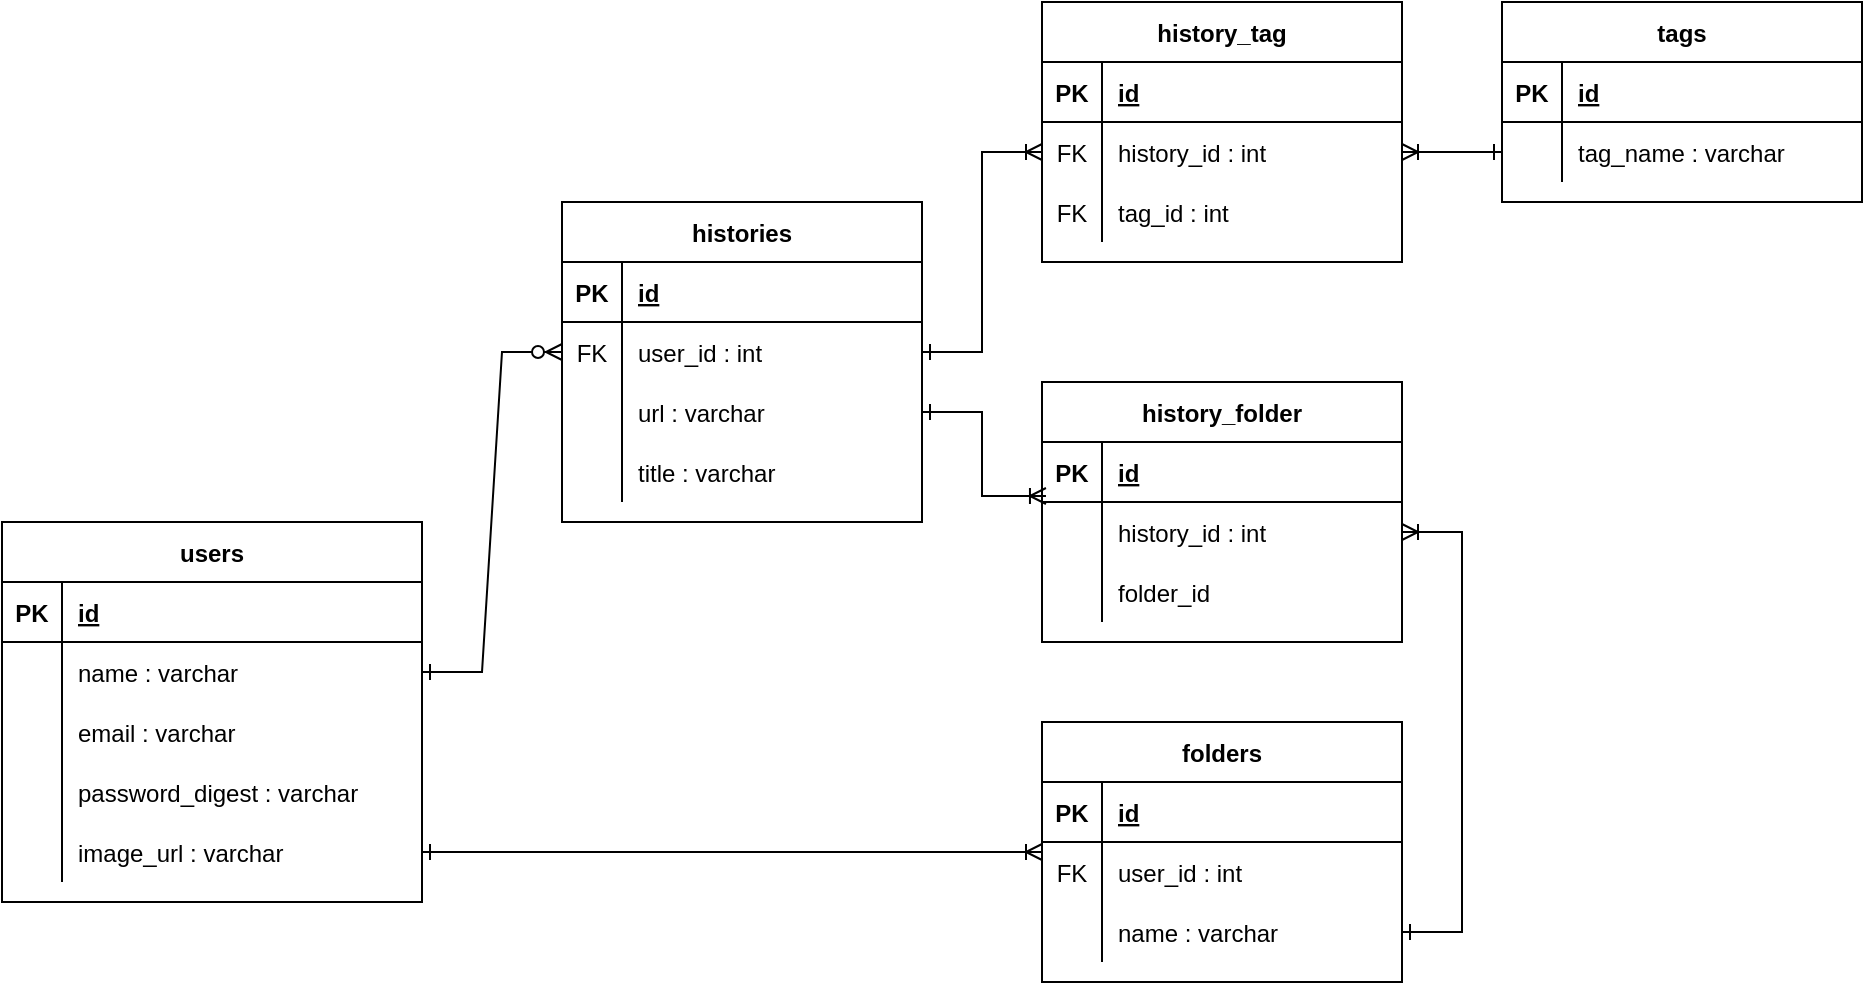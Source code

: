 <mxfile version="14.6.13" type="device"><diagram id="f1ENP03TkkGsrO8ssQll" name="ページ1"><mxGraphModel dx="1152" dy="631" grid="1" gridSize="10" guides="1" tooltips="1" connect="1" arrows="1" fold="1" page="1" pageScale="1" pageWidth="1169" pageHeight="827" math="0" shadow="0"><root><mxCell id="0"/><mxCell id="1" parent="0"/><mxCell id="jcY1KbFBe8vteLuHe2fy-1" value="users" style="shape=table;startSize=30;container=1;collapsible=1;childLayout=tableLayout;fixedRows=1;rowLines=0;fontStyle=1;align=center;resizeLast=1;" parent="1" vertex="1"><mxGeometry x="120" y="440" width="210" height="190" as="geometry"/></mxCell><mxCell id="jcY1KbFBe8vteLuHe2fy-2" value="" style="shape=partialRectangle;collapsible=0;dropTarget=0;pointerEvents=0;fillColor=none;top=0;left=0;bottom=1;right=0;points=[[0,0.5],[1,0.5]];portConstraint=eastwest;" parent="jcY1KbFBe8vteLuHe2fy-1" vertex="1"><mxGeometry y="30" width="210" height="30" as="geometry"/></mxCell><mxCell id="jcY1KbFBe8vteLuHe2fy-3" value="PK" style="shape=partialRectangle;connectable=0;fillColor=none;top=0;left=0;bottom=0;right=0;fontStyle=1;overflow=hidden;" parent="jcY1KbFBe8vteLuHe2fy-2" vertex="1"><mxGeometry width="30" height="30" as="geometry"/></mxCell><mxCell id="jcY1KbFBe8vteLuHe2fy-4" value="id" style="shape=partialRectangle;connectable=0;fillColor=none;top=0;left=0;bottom=0;right=0;align=left;spacingLeft=6;fontStyle=5;overflow=hidden;" parent="jcY1KbFBe8vteLuHe2fy-2" vertex="1"><mxGeometry x="30" width="180" height="30" as="geometry"/></mxCell><mxCell id="jcY1KbFBe8vteLuHe2fy-5" value="" style="shape=partialRectangle;collapsible=0;dropTarget=0;pointerEvents=0;fillColor=none;top=0;left=0;bottom=0;right=0;points=[[0,0.5],[1,0.5]];portConstraint=eastwest;" parent="jcY1KbFBe8vteLuHe2fy-1" vertex="1"><mxGeometry y="60" width="210" height="30" as="geometry"/></mxCell><mxCell id="jcY1KbFBe8vteLuHe2fy-6" value="" style="shape=partialRectangle;connectable=0;fillColor=none;top=0;left=0;bottom=0;right=0;editable=1;overflow=hidden;" parent="jcY1KbFBe8vteLuHe2fy-5" vertex="1"><mxGeometry width="30" height="30" as="geometry"/></mxCell><mxCell id="jcY1KbFBe8vteLuHe2fy-7" value="name : varchar" style="shape=partialRectangle;connectable=0;fillColor=none;top=0;left=0;bottom=0;right=0;align=left;spacingLeft=6;overflow=hidden;" parent="jcY1KbFBe8vteLuHe2fy-5" vertex="1"><mxGeometry x="30" width="180" height="30" as="geometry"/></mxCell><mxCell id="jcY1KbFBe8vteLuHe2fy-8" value="" style="shape=partialRectangle;collapsible=0;dropTarget=0;pointerEvents=0;fillColor=none;top=0;left=0;bottom=0;right=0;points=[[0,0.5],[1,0.5]];portConstraint=eastwest;" parent="jcY1KbFBe8vteLuHe2fy-1" vertex="1"><mxGeometry y="90" width="210" height="30" as="geometry"/></mxCell><mxCell id="jcY1KbFBe8vteLuHe2fy-9" value="" style="shape=partialRectangle;connectable=0;fillColor=none;top=0;left=0;bottom=0;right=0;editable=1;overflow=hidden;" parent="jcY1KbFBe8vteLuHe2fy-8" vertex="1"><mxGeometry width="30" height="30" as="geometry"/></mxCell><mxCell id="jcY1KbFBe8vteLuHe2fy-10" value="email : varchar" style="shape=partialRectangle;connectable=0;fillColor=none;top=0;left=0;bottom=0;right=0;align=left;spacingLeft=6;overflow=hidden;" parent="jcY1KbFBe8vteLuHe2fy-8" vertex="1"><mxGeometry x="30" width="180" height="30" as="geometry"/></mxCell><mxCell id="jcY1KbFBe8vteLuHe2fy-11" value="" style="shape=partialRectangle;collapsible=0;dropTarget=0;pointerEvents=0;fillColor=none;top=0;left=0;bottom=0;right=0;points=[[0,0.5],[1,0.5]];portConstraint=eastwest;" parent="jcY1KbFBe8vteLuHe2fy-1" vertex="1"><mxGeometry y="120" width="210" height="30" as="geometry"/></mxCell><mxCell id="jcY1KbFBe8vteLuHe2fy-12" value="" style="shape=partialRectangle;connectable=0;fillColor=none;top=0;left=0;bottom=0;right=0;editable=1;overflow=hidden;" parent="jcY1KbFBe8vteLuHe2fy-11" vertex="1"><mxGeometry width="30" height="30" as="geometry"/></mxCell><mxCell id="jcY1KbFBe8vteLuHe2fy-13" value="password_digest : varchar" style="shape=partialRectangle;connectable=0;fillColor=none;top=0;left=0;bottom=0;right=0;align=left;spacingLeft=6;overflow=hidden;" parent="jcY1KbFBe8vteLuHe2fy-11" vertex="1"><mxGeometry x="30" width="180" height="30" as="geometry"/></mxCell><mxCell id="jcY1KbFBe8vteLuHe2fy-30" value="" style="shape=partialRectangle;collapsible=0;dropTarget=0;pointerEvents=0;fillColor=none;top=0;left=0;bottom=0;right=0;points=[[0,0.5],[1,0.5]];portConstraint=eastwest;" parent="jcY1KbFBe8vteLuHe2fy-1" vertex="1"><mxGeometry y="150" width="210" height="30" as="geometry"/></mxCell><mxCell id="jcY1KbFBe8vteLuHe2fy-31" value="" style="shape=partialRectangle;connectable=0;fillColor=none;top=0;left=0;bottom=0;right=0;editable=1;overflow=hidden;" parent="jcY1KbFBe8vteLuHe2fy-30" vertex="1"><mxGeometry width="30" height="30" as="geometry"/></mxCell><mxCell id="jcY1KbFBe8vteLuHe2fy-32" value="image_url : varchar" style="shape=partialRectangle;connectable=0;fillColor=none;top=0;left=0;bottom=0;right=0;align=left;spacingLeft=6;overflow=hidden;" parent="jcY1KbFBe8vteLuHe2fy-30" vertex="1"><mxGeometry x="30" width="180" height="30" as="geometry"/></mxCell><mxCell id="jcY1KbFBe8vteLuHe2fy-33" value="histories" style="shape=table;startSize=30;container=1;collapsible=1;childLayout=tableLayout;fixedRows=1;rowLines=0;fontStyle=1;align=center;resizeLast=1;" parent="1" vertex="1"><mxGeometry x="400" y="280" width="180" height="160" as="geometry"/></mxCell><mxCell id="jcY1KbFBe8vteLuHe2fy-34" value="" style="shape=partialRectangle;collapsible=0;dropTarget=0;pointerEvents=0;fillColor=none;top=0;left=0;bottom=1;right=0;points=[[0,0.5],[1,0.5]];portConstraint=eastwest;" parent="jcY1KbFBe8vteLuHe2fy-33" vertex="1"><mxGeometry y="30" width="180" height="30" as="geometry"/></mxCell><mxCell id="jcY1KbFBe8vteLuHe2fy-35" value="PK" style="shape=partialRectangle;connectable=0;fillColor=none;top=0;left=0;bottom=0;right=0;fontStyle=1;overflow=hidden;" parent="jcY1KbFBe8vteLuHe2fy-34" vertex="1"><mxGeometry width="30" height="30" as="geometry"/></mxCell><mxCell id="jcY1KbFBe8vteLuHe2fy-36" value="id" style="shape=partialRectangle;connectable=0;fillColor=none;top=0;left=0;bottom=0;right=0;align=left;spacingLeft=6;fontStyle=5;overflow=hidden;" parent="jcY1KbFBe8vteLuHe2fy-34" vertex="1"><mxGeometry x="30" width="150" height="30" as="geometry"/></mxCell><mxCell id="jcY1KbFBe8vteLuHe2fy-43" value="" style="shape=partialRectangle;collapsible=0;dropTarget=0;pointerEvents=0;fillColor=none;top=0;left=0;bottom=0;right=0;points=[[0,0.5],[1,0.5]];portConstraint=eastwest;" parent="jcY1KbFBe8vteLuHe2fy-33" vertex="1"><mxGeometry y="60" width="180" height="30" as="geometry"/></mxCell><mxCell id="jcY1KbFBe8vteLuHe2fy-44" value="FK" style="shape=partialRectangle;connectable=0;fillColor=none;top=0;left=0;bottom=0;right=0;editable=1;overflow=hidden;" parent="jcY1KbFBe8vteLuHe2fy-43" vertex="1"><mxGeometry width="30" height="30" as="geometry"/></mxCell><mxCell id="jcY1KbFBe8vteLuHe2fy-45" value="user_id : int" style="shape=partialRectangle;connectable=0;fillColor=none;top=0;left=0;bottom=0;right=0;align=left;spacingLeft=6;overflow=hidden;" parent="jcY1KbFBe8vteLuHe2fy-43" vertex="1"><mxGeometry x="30" width="150" height="30" as="geometry"/></mxCell><mxCell id="jcY1KbFBe8vteLuHe2fy-37" value="" style="shape=partialRectangle;collapsible=0;dropTarget=0;pointerEvents=0;fillColor=none;top=0;left=0;bottom=0;right=0;points=[[0,0.5],[1,0.5]];portConstraint=eastwest;" parent="jcY1KbFBe8vteLuHe2fy-33" vertex="1"><mxGeometry y="90" width="180" height="30" as="geometry"/></mxCell><mxCell id="jcY1KbFBe8vteLuHe2fy-38" value="" style="shape=partialRectangle;connectable=0;fillColor=none;top=0;left=0;bottom=0;right=0;editable=1;overflow=hidden;" parent="jcY1KbFBe8vteLuHe2fy-37" vertex="1"><mxGeometry width="30" height="30" as="geometry"/></mxCell><mxCell id="jcY1KbFBe8vteLuHe2fy-39" value="url : varchar" style="shape=partialRectangle;connectable=0;fillColor=none;top=0;left=0;bottom=0;right=0;align=left;spacingLeft=6;overflow=hidden;" parent="jcY1KbFBe8vteLuHe2fy-37" vertex="1"><mxGeometry x="30" width="150" height="30" as="geometry"/></mxCell><mxCell id="jcY1KbFBe8vteLuHe2fy-40" value="" style="shape=partialRectangle;collapsible=0;dropTarget=0;pointerEvents=0;fillColor=none;top=0;left=0;bottom=0;right=0;points=[[0,0.5],[1,0.5]];portConstraint=eastwest;" parent="jcY1KbFBe8vteLuHe2fy-33" vertex="1"><mxGeometry y="120" width="180" height="30" as="geometry"/></mxCell><mxCell id="jcY1KbFBe8vteLuHe2fy-41" value="" style="shape=partialRectangle;connectable=0;fillColor=none;top=0;left=0;bottom=0;right=0;editable=1;overflow=hidden;" parent="jcY1KbFBe8vteLuHe2fy-40" vertex="1"><mxGeometry width="30" height="30" as="geometry"/></mxCell><mxCell id="jcY1KbFBe8vteLuHe2fy-42" value="title : varchar" style="shape=partialRectangle;connectable=0;fillColor=none;top=0;left=0;bottom=0;right=0;align=left;spacingLeft=6;overflow=hidden;" parent="jcY1KbFBe8vteLuHe2fy-40" vertex="1"><mxGeometry x="30" width="150" height="30" as="geometry"/></mxCell><mxCell id="jcY1KbFBe8vteLuHe2fy-46" style="edgeStyle=entityRelationEdgeStyle;rounded=0;orthogonalLoop=1;jettySize=auto;html=1;entryX=0;entryY=0.5;entryDx=0;entryDy=0;endArrow=ERzeroToMany;endFill=1;startArrow=ERone;startFill=0;elbow=vertical;" parent="1" source="jcY1KbFBe8vteLuHe2fy-5" target="jcY1KbFBe8vteLuHe2fy-43" edge="1"><mxGeometry relative="1" as="geometry"/></mxCell><mxCell id="jcY1KbFBe8vteLuHe2fy-50" value="history_tag" style="shape=table;startSize=30;container=1;collapsible=1;childLayout=tableLayout;fixedRows=1;rowLines=0;fontStyle=1;align=center;resizeLast=1;" parent="1" vertex="1"><mxGeometry x="640" y="180" width="180" height="130" as="geometry"/></mxCell><mxCell id="jcY1KbFBe8vteLuHe2fy-51" value="" style="shape=partialRectangle;collapsible=0;dropTarget=0;pointerEvents=0;fillColor=none;top=0;left=0;bottom=1;right=0;points=[[0,0.5],[1,0.5]];portConstraint=eastwest;" parent="jcY1KbFBe8vteLuHe2fy-50" vertex="1"><mxGeometry y="30" width="180" height="30" as="geometry"/></mxCell><mxCell id="jcY1KbFBe8vteLuHe2fy-52" value="PK" style="shape=partialRectangle;connectable=0;fillColor=none;top=0;left=0;bottom=0;right=0;fontStyle=1;overflow=hidden;" parent="jcY1KbFBe8vteLuHe2fy-51" vertex="1"><mxGeometry width="30" height="30" as="geometry"/></mxCell><mxCell id="jcY1KbFBe8vteLuHe2fy-53" value="id" style="shape=partialRectangle;connectable=0;fillColor=none;top=0;left=0;bottom=0;right=0;align=left;spacingLeft=6;fontStyle=5;overflow=hidden;" parent="jcY1KbFBe8vteLuHe2fy-51" vertex="1"><mxGeometry x="30" width="150" height="30" as="geometry"/></mxCell><mxCell id="jcY1KbFBe8vteLuHe2fy-54" value="" style="shape=partialRectangle;collapsible=0;dropTarget=0;pointerEvents=0;fillColor=none;top=0;left=0;bottom=0;right=0;points=[[0,0.5],[1,0.5]];portConstraint=eastwest;" parent="jcY1KbFBe8vteLuHe2fy-50" vertex="1"><mxGeometry y="60" width="180" height="30" as="geometry"/></mxCell><mxCell id="jcY1KbFBe8vteLuHe2fy-55" value="FK" style="shape=partialRectangle;connectable=0;fillColor=none;top=0;left=0;bottom=0;right=0;editable=1;overflow=hidden;" parent="jcY1KbFBe8vteLuHe2fy-54" vertex="1"><mxGeometry width="30" height="30" as="geometry"/></mxCell><mxCell id="jcY1KbFBe8vteLuHe2fy-56" value="history_id : int" style="shape=partialRectangle;connectable=0;fillColor=none;top=0;left=0;bottom=0;right=0;align=left;spacingLeft=6;overflow=hidden;" parent="jcY1KbFBe8vteLuHe2fy-54" vertex="1"><mxGeometry x="30" width="150" height="30" as="geometry"/></mxCell><mxCell id="jcY1KbFBe8vteLuHe2fy-57" value="" style="shape=partialRectangle;collapsible=0;dropTarget=0;pointerEvents=0;fillColor=none;top=0;left=0;bottom=0;right=0;points=[[0,0.5],[1,0.5]];portConstraint=eastwest;" parent="jcY1KbFBe8vteLuHe2fy-50" vertex="1"><mxGeometry y="90" width="180" height="30" as="geometry"/></mxCell><mxCell id="jcY1KbFBe8vteLuHe2fy-58" value="FK" style="shape=partialRectangle;connectable=0;fillColor=none;top=0;left=0;bottom=0;right=0;editable=1;overflow=hidden;" parent="jcY1KbFBe8vteLuHe2fy-57" vertex="1"><mxGeometry width="30" height="30" as="geometry"/></mxCell><mxCell id="jcY1KbFBe8vteLuHe2fy-59" value="tag_id : int" style="shape=partialRectangle;connectable=0;fillColor=none;top=0;left=0;bottom=0;right=0;align=left;spacingLeft=6;overflow=hidden;" parent="jcY1KbFBe8vteLuHe2fy-57" vertex="1"><mxGeometry x="30" width="150" height="30" as="geometry"/></mxCell><mxCell id="jcY1KbFBe8vteLuHe2fy-63" style="edgeStyle=entityRelationEdgeStyle;rounded=0;orthogonalLoop=1;jettySize=auto;html=1;entryX=0;entryY=0.5;entryDx=0;entryDy=0;startArrow=ERone;startFill=0;endArrow=ERoneToMany;endFill=0;" parent="1" source="jcY1KbFBe8vteLuHe2fy-43" target="jcY1KbFBe8vteLuHe2fy-54" edge="1"><mxGeometry relative="1" as="geometry"/></mxCell><mxCell id="jcY1KbFBe8vteLuHe2fy-64" value="tags" style="shape=table;startSize=30;container=1;collapsible=1;childLayout=tableLayout;fixedRows=1;rowLines=0;fontStyle=1;align=center;resizeLast=1;" parent="1" vertex="1"><mxGeometry x="870" y="180" width="180" height="100" as="geometry"/></mxCell><mxCell id="jcY1KbFBe8vteLuHe2fy-65" value="" style="shape=partialRectangle;collapsible=0;dropTarget=0;pointerEvents=0;fillColor=none;top=0;left=0;bottom=1;right=0;points=[[0,0.5],[1,0.5]];portConstraint=eastwest;" parent="jcY1KbFBe8vteLuHe2fy-64" vertex="1"><mxGeometry y="30" width="180" height="30" as="geometry"/></mxCell><mxCell id="jcY1KbFBe8vteLuHe2fy-66" value="PK" style="shape=partialRectangle;connectable=0;fillColor=none;top=0;left=0;bottom=0;right=0;fontStyle=1;overflow=hidden;" parent="jcY1KbFBe8vteLuHe2fy-65" vertex="1"><mxGeometry width="30" height="30" as="geometry"/></mxCell><mxCell id="jcY1KbFBe8vteLuHe2fy-67" value="id" style="shape=partialRectangle;connectable=0;fillColor=none;top=0;left=0;bottom=0;right=0;align=left;spacingLeft=6;fontStyle=5;overflow=hidden;" parent="jcY1KbFBe8vteLuHe2fy-65" vertex="1"><mxGeometry x="30" width="150" height="30" as="geometry"/></mxCell><mxCell id="jcY1KbFBe8vteLuHe2fy-68" value="" style="shape=partialRectangle;collapsible=0;dropTarget=0;pointerEvents=0;fillColor=none;top=0;left=0;bottom=0;right=0;points=[[0,0.5],[1,0.5]];portConstraint=eastwest;" parent="jcY1KbFBe8vteLuHe2fy-64" vertex="1"><mxGeometry y="60" width="180" height="30" as="geometry"/></mxCell><mxCell id="jcY1KbFBe8vteLuHe2fy-69" value="" style="shape=partialRectangle;connectable=0;fillColor=none;top=0;left=0;bottom=0;right=0;editable=1;overflow=hidden;" parent="jcY1KbFBe8vteLuHe2fy-68" vertex="1"><mxGeometry width="30" height="30" as="geometry"/></mxCell><mxCell id="jcY1KbFBe8vteLuHe2fy-70" value="tag_name : varchar" style="shape=partialRectangle;connectable=0;fillColor=none;top=0;left=0;bottom=0;right=0;align=left;spacingLeft=6;overflow=hidden;" parent="jcY1KbFBe8vteLuHe2fy-68" vertex="1"><mxGeometry x="30" width="150" height="30" as="geometry"/></mxCell><mxCell id="jcY1KbFBe8vteLuHe2fy-78" style="edgeStyle=entityRelationEdgeStyle;rounded=0;orthogonalLoop=1;jettySize=auto;html=1;entryX=0;entryY=0.5;entryDx=0;entryDy=0;startArrow=ERoneToMany;startFill=0;endArrow=ERone;endFill=0;" parent="1" source="jcY1KbFBe8vteLuHe2fy-54" target="jcY1KbFBe8vteLuHe2fy-68" edge="1"><mxGeometry relative="1" as="geometry"/></mxCell><mxCell id="jcY1KbFBe8vteLuHe2fy-79" value="history_folder" style="shape=table;startSize=30;container=1;collapsible=1;childLayout=tableLayout;fixedRows=1;rowLines=0;fontStyle=1;align=center;resizeLast=1;" parent="1" vertex="1"><mxGeometry x="640" y="370" width="180" height="130" as="geometry"/></mxCell><mxCell id="jcY1KbFBe8vteLuHe2fy-80" value="" style="shape=partialRectangle;collapsible=0;dropTarget=0;pointerEvents=0;fillColor=none;top=0;left=0;bottom=1;right=0;points=[[0,0.5],[1,0.5]];portConstraint=eastwest;" parent="jcY1KbFBe8vteLuHe2fy-79" vertex="1"><mxGeometry y="30" width="180" height="30" as="geometry"/></mxCell><mxCell id="jcY1KbFBe8vteLuHe2fy-81" value="PK" style="shape=partialRectangle;connectable=0;fillColor=none;top=0;left=0;bottom=0;right=0;fontStyle=1;overflow=hidden;" parent="jcY1KbFBe8vteLuHe2fy-80" vertex="1"><mxGeometry width="30" height="30" as="geometry"/></mxCell><mxCell id="jcY1KbFBe8vteLuHe2fy-82" value="id" style="shape=partialRectangle;connectable=0;fillColor=none;top=0;left=0;bottom=0;right=0;align=left;spacingLeft=6;fontStyle=5;overflow=hidden;" parent="jcY1KbFBe8vteLuHe2fy-80" vertex="1"><mxGeometry x="30" width="150" height="30" as="geometry"/></mxCell><mxCell id="jcY1KbFBe8vteLuHe2fy-83" value="" style="shape=partialRectangle;collapsible=0;dropTarget=0;pointerEvents=0;fillColor=none;top=0;left=0;bottom=0;right=0;points=[[0,0.5],[1,0.5]];portConstraint=eastwest;" parent="jcY1KbFBe8vteLuHe2fy-79" vertex="1"><mxGeometry y="60" width="180" height="30" as="geometry"/></mxCell><mxCell id="jcY1KbFBe8vteLuHe2fy-84" value="" style="shape=partialRectangle;connectable=0;fillColor=none;top=0;left=0;bottom=0;right=0;editable=1;overflow=hidden;" parent="jcY1KbFBe8vteLuHe2fy-83" vertex="1"><mxGeometry width="30" height="30" as="geometry"/></mxCell><mxCell id="jcY1KbFBe8vteLuHe2fy-85" value="history_id : int" style="shape=partialRectangle;connectable=0;fillColor=none;top=0;left=0;bottom=0;right=0;align=left;spacingLeft=6;overflow=hidden;" parent="jcY1KbFBe8vteLuHe2fy-83" vertex="1"><mxGeometry x="30" width="150" height="30" as="geometry"/></mxCell><mxCell id="jcY1KbFBe8vteLuHe2fy-86" value="" style="shape=partialRectangle;collapsible=0;dropTarget=0;pointerEvents=0;fillColor=none;top=0;left=0;bottom=0;right=0;points=[[0,0.5],[1,0.5]];portConstraint=eastwest;" parent="jcY1KbFBe8vteLuHe2fy-79" vertex="1"><mxGeometry y="90" width="180" height="30" as="geometry"/></mxCell><mxCell id="jcY1KbFBe8vteLuHe2fy-87" value="" style="shape=partialRectangle;connectable=0;fillColor=none;top=0;left=0;bottom=0;right=0;editable=1;overflow=hidden;" parent="jcY1KbFBe8vteLuHe2fy-86" vertex="1"><mxGeometry width="30" height="30" as="geometry"/></mxCell><mxCell id="jcY1KbFBe8vteLuHe2fy-88" value="folder_id" style="shape=partialRectangle;connectable=0;fillColor=none;top=0;left=0;bottom=0;right=0;align=left;spacingLeft=6;overflow=hidden;" parent="jcY1KbFBe8vteLuHe2fy-86" vertex="1"><mxGeometry x="30" width="150" height="30" as="geometry"/></mxCell><mxCell id="jcY1KbFBe8vteLuHe2fy-95" style="edgeStyle=entityRelationEdgeStyle;rounded=0;orthogonalLoop=1;jettySize=auto;html=1;startArrow=ERoneToMany;startFill=0;endArrow=ERone;endFill=0;exitX=0;exitY=0.5;exitDx=0;exitDy=0;" parent="1" source="jcY1KbFBe8vteLuHe2fy-83" edge="1"><mxGeometry relative="1" as="geometry"/></mxCell><mxCell id="jcY1KbFBe8vteLuHe2fy-112" style="edgeStyle=entityRelationEdgeStyle;rounded=0;orthogonalLoop=1;jettySize=auto;html=1;entryX=1;entryY=0.5;entryDx=0;entryDy=0;startArrow=ERoneToMany;startFill=0;endArrow=ERone;endFill=0;" parent="1" source="jcY1KbFBe8vteLuHe2fy-97" target="jcY1KbFBe8vteLuHe2fy-30" edge="1"><mxGeometry relative="1" as="geometry"/></mxCell><mxCell id="jcY1KbFBe8vteLuHe2fy-97" value="folders" style="shape=table;startSize=30;container=1;collapsible=1;childLayout=tableLayout;fixedRows=1;rowLines=0;fontStyle=1;align=center;resizeLast=1;" parent="1" vertex="1"><mxGeometry x="640" y="540" width="180" height="130" as="geometry"/></mxCell><mxCell id="jcY1KbFBe8vteLuHe2fy-98" value="" style="shape=partialRectangle;collapsible=0;dropTarget=0;pointerEvents=0;fillColor=none;top=0;left=0;bottom=1;right=0;points=[[0,0.5],[1,0.5]];portConstraint=eastwest;" parent="jcY1KbFBe8vteLuHe2fy-97" vertex="1"><mxGeometry y="30" width="180" height="30" as="geometry"/></mxCell><mxCell id="jcY1KbFBe8vteLuHe2fy-99" value="PK" style="shape=partialRectangle;connectable=0;fillColor=none;top=0;left=0;bottom=0;right=0;fontStyle=1;overflow=hidden;" parent="jcY1KbFBe8vteLuHe2fy-98" vertex="1"><mxGeometry width="30" height="30" as="geometry"/></mxCell><mxCell id="jcY1KbFBe8vteLuHe2fy-100" value="id" style="shape=partialRectangle;connectable=0;fillColor=none;top=0;left=0;bottom=0;right=0;align=left;spacingLeft=6;fontStyle=5;overflow=hidden;" parent="jcY1KbFBe8vteLuHe2fy-98" vertex="1"><mxGeometry x="30" width="150" height="30" as="geometry"/></mxCell><mxCell id="jcY1KbFBe8vteLuHe2fy-104" value="" style="shape=partialRectangle;collapsible=0;dropTarget=0;pointerEvents=0;fillColor=none;top=0;left=0;bottom=0;right=0;points=[[0,0.5],[1,0.5]];portConstraint=eastwest;" parent="jcY1KbFBe8vteLuHe2fy-97" vertex="1"><mxGeometry y="60" width="180" height="30" as="geometry"/></mxCell><mxCell id="jcY1KbFBe8vteLuHe2fy-105" value="FK" style="shape=partialRectangle;connectable=0;fillColor=none;top=0;left=0;bottom=0;right=0;editable=1;overflow=hidden;" parent="jcY1KbFBe8vteLuHe2fy-104" vertex="1"><mxGeometry width="30" height="30" as="geometry"/></mxCell><mxCell id="jcY1KbFBe8vteLuHe2fy-106" value="user_id : int" style="shape=partialRectangle;connectable=0;fillColor=none;top=0;left=0;bottom=0;right=0;align=left;spacingLeft=6;overflow=hidden;" parent="jcY1KbFBe8vteLuHe2fy-104" vertex="1"><mxGeometry x="30" width="150" height="30" as="geometry"/></mxCell><mxCell id="jcY1KbFBe8vteLuHe2fy-101" value="" style="shape=partialRectangle;collapsible=0;dropTarget=0;pointerEvents=0;fillColor=none;top=0;left=0;bottom=0;right=0;points=[[0,0.5],[1,0.5]];portConstraint=eastwest;" parent="jcY1KbFBe8vteLuHe2fy-97" vertex="1"><mxGeometry y="90" width="180" height="30" as="geometry"/></mxCell><mxCell id="jcY1KbFBe8vteLuHe2fy-102" value="" style="shape=partialRectangle;connectable=0;fillColor=none;top=0;left=0;bottom=0;right=0;editable=1;overflow=hidden;" parent="jcY1KbFBe8vteLuHe2fy-101" vertex="1"><mxGeometry width="30" height="30" as="geometry"/></mxCell><mxCell id="jcY1KbFBe8vteLuHe2fy-103" value="name : varchar" style="shape=partialRectangle;connectable=0;fillColor=none;top=0;left=0;bottom=0;right=0;align=left;spacingLeft=6;overflow=hidden;" parent="jcY1KbFBe8vteLuHe2fy-101" vertex="1"><mxGeometry x="30" width="150" height="30" as="geometry"/></mxCell><mxCell id="jcY1KbFBe8vteLuHe2fy-110" style="edgeStyle=entityRelationEdgeStyle;rounded=0;orthogonalLoop=1;jettySize=auto;html=1;startArrow=ERoneToMany;startFill=0;endArrow=ERone;endFill=0;" parent="1" source="jcY1KbFBe8vteLuHe2fy-83" target="jcY1KbFBe8vteLuHe2fy-101" edge="1"><mxGeometry relative="1" as="geometry"/></mxCell><mxCell id="1b8cVJS7shgfzs9K5C0A-1" style="edgeStyle=orthogonalEdgeStyle;rounded=0;orthogonalLoop=1;jettySize=auto;html=1;entryX=0.011;entryY=-0.1;entryDx=0;entryDy=0;entryPerimeter=0;endArrow=ERoneToMany;endFill=0;startArrow=ERone;startFill=0;" parent="1" source="jcY1KbFBe8vteLuHe2fy-37" target="jcY1KbFBe8vteLuHe2fy-83" edge="1"><mxGeometry relative="1" as="geometry"/></mxCell></root></mxGraphModel></diagram></mxfile>